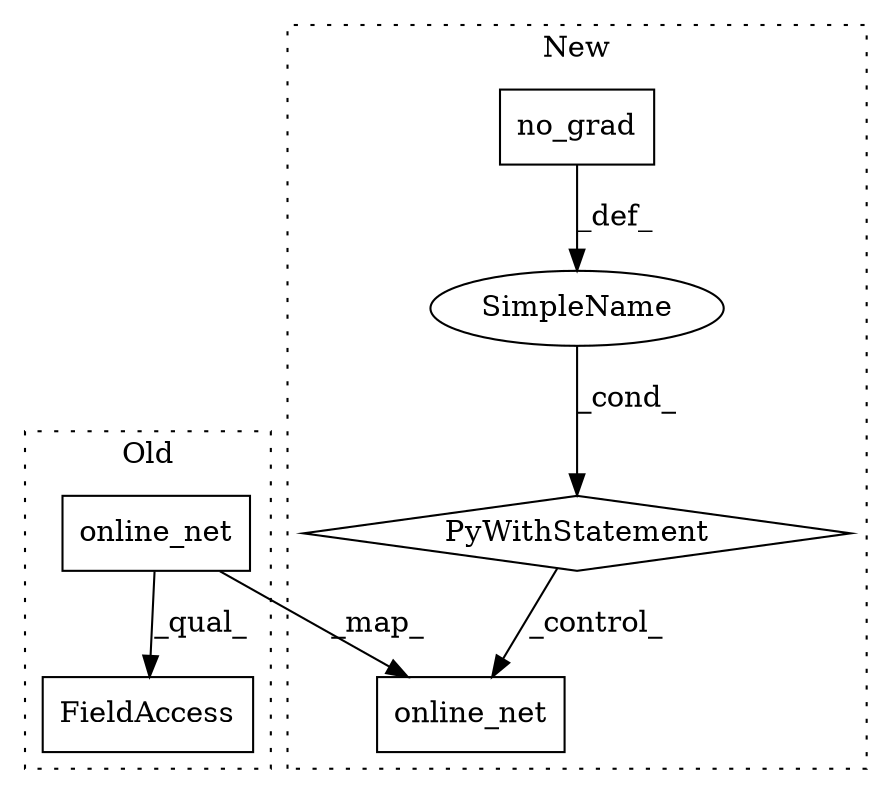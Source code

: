 digraph G {
subgraph cluster0 {
1 [label="online_net" a="32" s="2427,2449" l="11,1" shape="box"];
6 [label="FieldAccess" a="22" s="2422" l="33" shape="box"];
label = "Old";
style="dotted";
}
subgraph cluster1 {
2 [label="online_net" a="32" s="2367,2389" l="11,1" shape="box"];
3 [label="SimpleName" a="42" s="" l="" shape="ellipse"];
4 [label="PyWithStatement" a="104" s="2323,2348" l="10,2" shape="diamond"];
5 [label="no_grad" a="32" s="2339" l="9" shape="box"];
label = "New";
style="dotted";
}
1 -> 6 [label="_qual_"];
1 -> 2 [label="_map_"];
3 -> 4 [label="_cond_"];
4 -> 2 [label="_control_"];
5 -> 3 [label="_def_"];
}